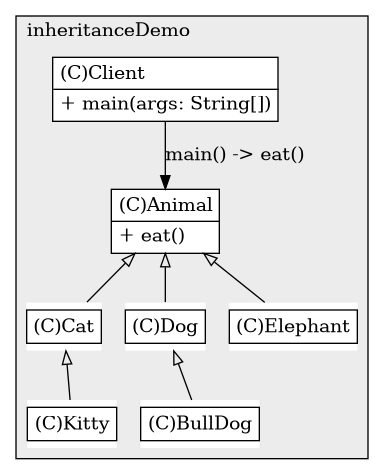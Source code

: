 @startuml

/' diagram meta data start
config=StructureConfiguration;
{
  "projectClassification": {
    "searchMode": "OpenProject", // OpenProject, AllProjects
    "includedProjects": "",
    "pathEndKeywords": "*.impl",
    "isClientPath": "",
    "isClientName": "",
    "isTestPath": "",
    "isTestName": "",
    "isMappingPath": "",
    "isMappingName": "",
    "isDataAccessPath": "",
    "isDataAccessName": "",
    "isDataStructurePath": "",
    "isDataStructureName": "",
    "isInterfaceStructuresPath": "",
    "isInterfaceStructuresName": "",
    "isEntryPointPath": "",
    "isEntryPointName": "",
    "treatFinalFieldsAsMandatory": false
  },
  "graphRestriction": {
    "classPackageExcludeFilter": "",
    "classPackageIncludeFilter": "",
    "classNameExcludeFilter": "",
    "classNameIncludeFilter": "",
    "methodNameExcludeFilter": "",
    "methodNameIncludeFilter": "",
    "removeByInheritance": "", // inheritance/annotation based filtering is done in a second step
    "removeByAnnotation": "",
    "removeByClassPackage": "", // cleanup the graph after inheritance/annotation based filtering is done
    "removeByClassName": "",
    "cutMappings": true,
    "cutEnum": true,
    "cutTests": true,
    "cutClient": true,
    "cutDataAccess": true,
    "cutInterfaceStructures": true,
    "cutDataStructures": true,
    "cutGetterAndSetter": true,
    "cutConstructors": true
  },
  "graphTraversal": {
    "forwardDepth": 3,
    "backwardDepth": 3,
    "classPackageExcludeFilter": "",
    "classPackageIncludeFilter": "",
    "classNameExcludeFilter": "",
    "classNameIncludeFilter": "",
    "methodNameExcludeFilter": "",
    "methodNameIncludeFilter": "",
    "hideMappings": false,
    "hideDataStructures": false,
    "hidePrivateMethods": true,
    "hideInterfaceCalls": true, // indirection: implementation -> interface (is hidden) -> implementation
    "onlyShowApplicationEntryPoints": false, // root node is included
    "useMethodCallsForStructureDiagram": "ForwardOnly" // ForwardOnly, BothDirections, No
  },
  "details": {
    "aggregation": "GroupByClass", // ByClass, GroupByClass, None
    "showClassGenericTypes": true,
    "showMethods": true,
    "showMethodParameterNames": true,
    "showMethodParameterTypes": true,
    "showMethodReturnType": true,
    "showPackageLevels": 2,
    "showDetailedClassStructure": true
  },
  "rootClass": "inheritanceDemo.Client",
  "extensionCallbackMethod": "uml" // qualified.class.name#methodName - signature: public static String method(String)
}
diagram meta data end '/



digraph g {
    rankdir="TB"
    splines=polyline
    

'nodes 
subgraph cluster_1265916365 { 
   	label=inheritanceDemo
	labeljust=l
	fillcolor="#ececec"
	style=filled
   
   Animal1265916365[
	label=<<TABLE BORDER="1" CELLBORDER="0" CELLPADDING="4" CELLSPACING="0">
<TR><TD ALIGN="LEFT" >(C)Animal</TD></TR>
<HR/>
<TR><TD ALIGN="LEFT" >+ eat()</TD></TR>
</TABLE>>
	style=filled
	margin=0
	shape=plaintext
	fillcolor="#FFFFFF"
];

BullDog1265916365[
	label=<<TABLE BORDER="1" CELLBORDER="0" CELLPADDING="4" CELLSPACING="0">
<TR><TD ALIGN="LEFT" >(C)BullDog</TD></TR>
</TABLE>>
	style=filled
	margin=0
	shape=plaintext
	fillcolor="#FFFFFF"
];

Cat1265916365[
	label=<<TABLE BORDER="1" CELLBORDER="0" CELLPADDING="4" CELLSPACING="0">
<TR><TD ALIGN="LEFT" >(C)Cat</TD></TR>
</TABLE>>
	style=filled
	margin=0
	shape=plaintext
	fillcolor="#FFFFFF"
];

Client1265916365[
	label=<<TABLE BORDER="1" CELLBORDER="0" CELLPADDING="4" CELLSPACING="0">
<TR><TD ALIGN="LEFT" >(C)Client</TD></TR>
<HR/>
<TR><TD ALIGN="LEFT" >+ main(args: String[])</TD></TR>
</TABLE>>
	style=filled
	margin=0
	shape=plaintext
	fillcolor="#FFFFFF"
];

Dog1265916365[
	label=<<TABLE BORDER="1" CELLBORDER="0" CELLPADDING="4" CELLSPACING="0">
<TR><TD ALIGN="LEFT" >(C)Dog</TD></TR>
</TABLE>>
	style=filled
	margin=0
	shape=plaintext
	fillcolor="#FFFFFF"
];

Elephant1265916365[
	label=<<TABLE BORDER="1" CELLBORDER="0" CELLPADDING="4" CELLSPACING="0">
<TR><TD ALIGN="LEFT" >(C)Elephant</TD></TR>
</TABLE>>
	style=filled
	margin=0
	shape=plaintext
	fillcolor="#FFFFFF"
];

Kitty1265916365[
	label=<<TABLE BORDER="1" CELLBORDER="0" CELLPADDING="4" CELLSPACING="0">
<TR><TD ALIGN="LEFT" >(C)Kitty</TD></TR>
</TABLE>>
	style=filled
	margin=0
	shape=plaintext
	fillcolor="#FFFFFF"
];
} 

'edges    
Animal1265916365 -> Cat1265916365[arrowhead=none, arrowtail=empty, dir=both];
Animal1265916365 -> Dog1265916365[arrowhead=none, arrowtail=empty, dir=both];
Animal1265916365 -> Elephant1265916365[arrowhead=none, arrowtail=empty, dir=both];
Cat1265916365 -> Kitty1265916365[arrowhead=none, arrowtail=empty, dir=both];
Client1265916365 -> Animal1265916365[label="main() -> eat()"];
Dog1265916365 -> BullDog1265916365[arrowhead=none, arrowtail=empty, dir=both];
    
}
@enduml